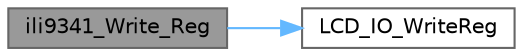 digraph "ili9341_Write_Reg"
{
 // LATEX_PDF_SIZE
  bgcolor="transparent";
  edge [fontname=Helvetica,fontsize=10,labelfontname=Helvetica,labelfontsize=10];
  node [fontname=Helvetica,fontsize=10,shape=box,height=0.2,width=0.4];
  rankdir="LR";
  Node1 [id="Node000001",label="ili9341_Write_Reg",height=0.2,width=0.4,color="gray40", fillcolor="grey60", style="filled", fontcolor="black",tooltip="Writes to the selected LCD register."];
  Node1 -> Node2 [id="edge1_Node000001_Node000002",color="steelblue1",style="solid",tooltip=" "];
  Node2 [id="Node000002",label="LCD_IO_WriteReg",height=0.2,width=0.4,color="grey40", fillcolor="white", style="filled",URL="$_l_c_d___driver_8c.html#a435f47c3f7c327325ea17f71fae7cebc",tooltip="Writes register address."];
}
